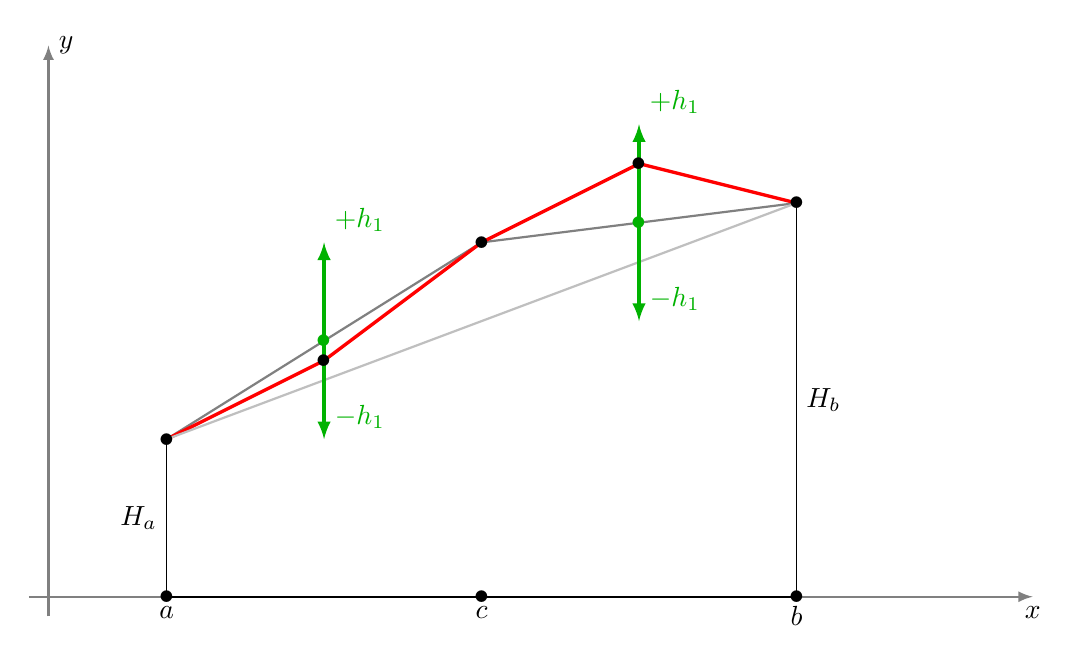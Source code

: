 ﻿\begin{tikzpicture}[scale=0.5]

% Axes
     \draw[->,>=latex,thick, gray] (-0.5,0)--(25,0) node[below,black] {$x$};
     \draw[->,>=latex,thick, gray] (0,-0.5)--(0,14) node[right,black] {$y$};


% define points
\path
  (3,4) coordinate(A)
  (19,10) coordinate(B)
  (11,9) coordinate(C)
  (7,6) coordinate(D)
  (15,11) coordinate(E)
  (A |- 0,0) coordinate (Ah) 
  (B |- 0,0) coordinate (Bh)
  (C |- 0,0) coordinate (Ch)
  ($(A)!0.5!(C)$) coordinate (M1)
  ($(C)!0.5!(B)$) coordinate (M2)
  ;

% Lines
\draw[thick, gray] (A)--(C)--(B);
\draw[very thick, red] (A)--(D) --(C)--(E)--(B);
\draw[thick, gray!50] (A)--(B);
\draw[thick] (Ah)--(Bh);

\draw[thin] (A)--(Ah) node[midway, left]{$H_a$};
\draw[thin] (B)--(Bh) node[midway, right]{$H_b$};
%\draw[dashed] (C)--(Ch);

% Arrows
\draw[->,-latex,very thick,green!70!black] (M1) -- ++(0,2.5) node[above right] {$+h_1$};
\draw[->,-latex,very thick,green!70!black] (M1) -- ++(0,-2.5) node[above right] {$-h_1$};
\draw[->,-latex,very thick,green!70!black] (M2) -- ++(0,2.5) node[above right] {$+h_1$};
\draw[->,-latex,very thick,green!70!black] (M2) -- ++(0,-2.5) node[above right] {$-h_1$};

% points
\draw
 node[scale=4] at (A) {.}
 node[scale=4] at (B) {.}
 node[scale=4] at (C) {.}
 node[scale=4] at (D) {.}
 node[scale=4] at (E) {.}
 node[scale=4, green!70!black] at (M1) {.}
 node[scale=4, green!70!black] at (M2) {.}
;

\draw
 node[scale=4] at (Ah) {.} 
 node[scale=4] at (Bh) {.}
 node[scale=4] at (Ch) {.}
 ;

% Text
\node[below] at (Ah) {$a$};
\node[below] at (Bh) {$b$};
\node[below] at (Ch) {$c$};


\end{tikzpicture}
